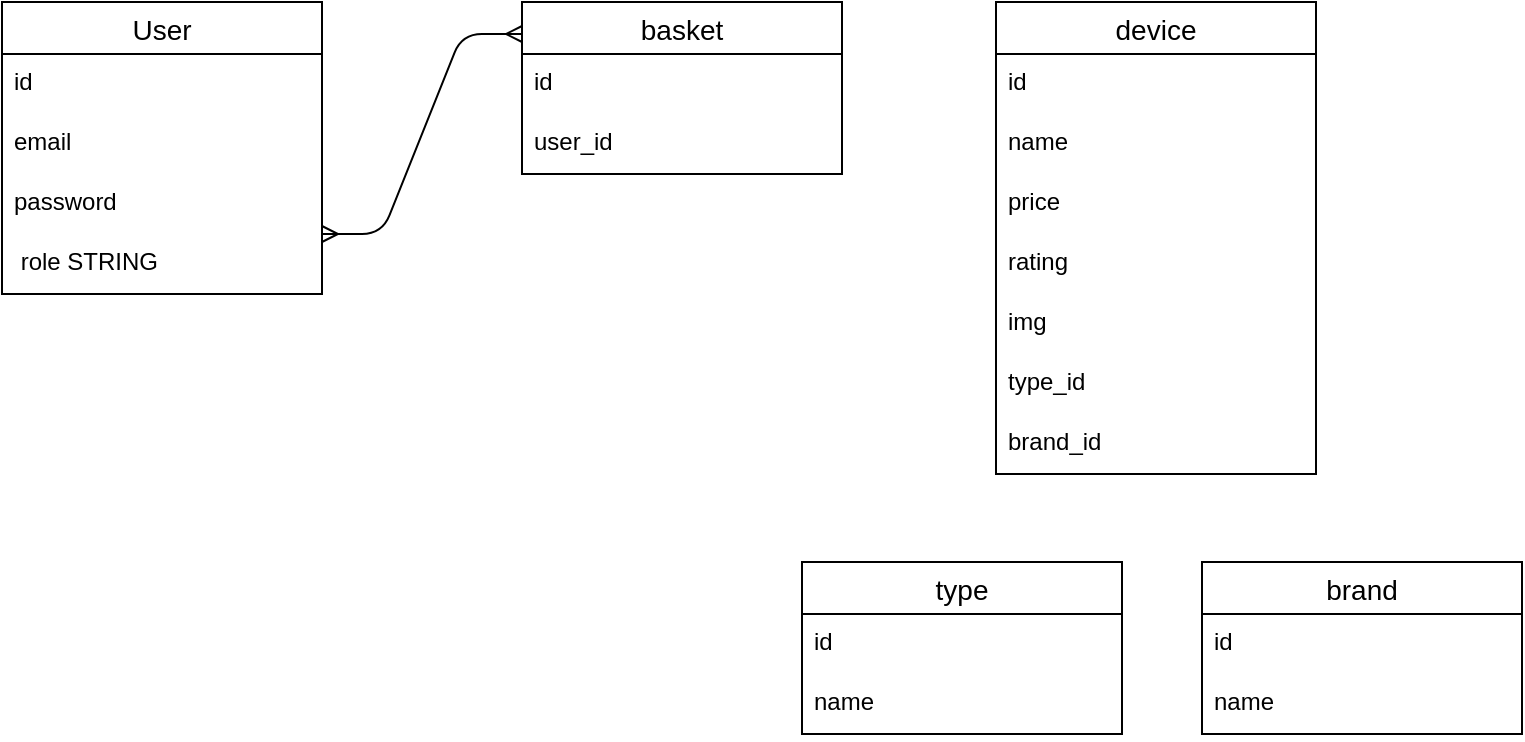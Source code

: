 <mxfile version="14.6.5" type="github">
  <diagram id="LculU56ltgIvM-n4TTYf" name="Page-1">
    <mxGraphModel dx="782" dy="469" grid="1" gridSize="10" guides="1" tooltips="1" connect="1" arrows="1" fold="1" page="1" pageScale="1" pageWidth="827" pageHeight="1169" math="0" shadow="0">
      <root>
        <mxCell id="0" />
        <mxCell id="1" parent="0" />
        <mxCell id="CA8c-741AIBN4sHChrIc-1" value="User" style="swimlane;fontStyle=0;childLayout=stackLayout;horizontal=1;startSize=26;horizontalStack=0;resizeParent=1;resizeParentMax=0;resizeLast=0;collapsible=1;marginBottom=0;align=center;fontSize=14;" vertex="1" parent="1">
          <mxGeometry x="200" y="160" width="160" height="146" as="geometry" />
        </mxCell>
        <mxCell id="CA8c-741AIBN4sHChrIc-2" value="id" style="text;strokeColor=none;fillColor=none;spacingLeft=4;spacingRight=4;overflow=hidden;rotatable=0;points=[[0,0.5],[1,0.5]];portConstraint=eastwest;fontSize=12;" vertex="1" parent="CA8c-741AIBN4sHChrIc-1">
          <mxGeometry y="26" width="160" height="30" as="geometry" />
        </mxCell>
        <mxCell id="CA8c-741AIBN4sHChrIc-3" value="email" style="text;strokeColor=none;fillColor=none;spacingLeft=4;spacingRight=4;overflow=hidden;rotatable=0;points=[[0,0.5],[1,0.5]];portConstraint=eastwest;fontSize=12;" vertex="1" parent="CA8c-741AIBN4sHChrIc-1">
          <mxGeometry y="56" width="160" height="30" as="geometry" />
        </mxCell>
        <mxCell id="CA8c-741AIBN4sHChrIc-4" value="password" style="text;strokeColor=none;fillColor=none;spacingLeft=4;spacingRight=4;overflow=hidden;rotatable=0;points=[[0,0.5],[1,0.5]];portConstraint=eastwest;fontSize=12;" vertex="1" parent="CA8c-741AIBN4sHChrIc-1">
          <mxGeometry y="86" width="160" height="30" as="geometry" />
        </mxCell>
        <mxCell id="CA8c-741AIBN4sHChrIc-5" value=" role STRING" style="text;strokeColor=none;fillColor=none;spacingLeft=4;spacingRight=4;overflow=hidden;rotatable=0;points=[[0,0.5],[1,0.5]];portConstraint=eastwest;fontSize=12;" vertex="1" parent="CA8c-741AIBN4sHChrIc-1">
          <mxGeometry y="116" width="160" height="30" as="geometry" />
        </mxCell>
        <mxCell id="CA8c-741AIBN4sHChrIc-6" value="basket" style="swimlane;fontStyle=0;childLayout=stackLayout;horizontal=1;startSize=26;horizontalStack=0;resizeParent=1;resizeParentMax=0;resizeLast=0;collapsible=1;marginBottom=0;align=center;fontSize=14;" vertex="1" parent="1">
          <mxGeometry x="460" y="160" width="160" height="86" as="geometry" />
        </mxCell>
        <mxCell id="CA8c-741AIBN4sHChrIc-7" value="id" style="text;strokeColor=none;fillColor=none;spacingLeft=4;spacingRight=4;overflow=hidden;rotatable=0;points=[[0,0.5],[1,0.5]];portConstraint=eastwest;fontSize=12;" vertex="1" parent="CA8c-741AIBN4sHChrIc-6">
          <mxGeometry y="26" width="160" height="30" as="geometry" />
        </mxCell>
        <mxCell id="CA8c-741AIBN4sHChrIc-8" value="user_id" style="text;strokeColor=none;fillColor=none;spacingLeft=4;spacingRight=4;overflow=hidden;rotatable=0;points=[[0,0.5],[1,0.5]];portConstraint=eastwest;fontSize=12;" vertex="1" parent="CA8c-741AIBN4sHChrIc-6">
          <mxGeometry y="56" width="160" height="30" as="geometry" />
        </mxCell>
        <mxCell id="CA8c-741AIBN4sHChrIc-11" value="" style="edgeStyle=entityRelationEdgeStyle;fontSize=12;html=1;endArrow=ERmany;startArrow=ERmany;" edge="1" parent="1">
          <mxGeometry width="100" height="100" relative="1" as="geometry">
            <mxPoint x="360" y="276" as="sourcePoint" />
            <mxPoint x="460" y="176" as="targetPoint" />
          </mxGeometry>
        </mxCell>
        <mxCell id="CA8c-741AIBN4sHChrIc-12" value="device" style="swimlane;fontStyle=0;childLayout=stackLayout;horizontal=1;startSize=26;horizontalStack=0;resizeParent=1;resizeParentMax=0;resizeLast=0;collapsible=1;marginBottom=0;align=center;fontSize=14;" vertex="1" parent="1">
          <mxGeometry x="697" y="160" width="160" height="236" as="geometry" />
        </mxCell>
        <mxCell id="CA8c-741AIBN4sHChrIc-13" value="id" style="text;strokeColor=none;fillColor=none;spacingLeft=4;spacingRight=4;overflow=hidden;rotatable=0;points=[[0,0.5],[1,0.5]];portConstraint=eastwest;fontSize=12;" vertex="1" parent="CA8c-741AIBN4sHChrIc-12">
          <mxGeometry y="26" width="160" height="30" as="geometry" />
        </mxCell>
        <mxCell id="CA8c-741AIBN4sHChrIc-14" value="name" style="text;strokeColor=none;fillColor=none;spacingLeft=4;spacingRight=4;overflow=hidden;rotatable=0;points=[[0,0.5],[1,0.5]];portConstraint=eastwest;fontSize=12;" vertex="1" parent="CA8c-741AIBN4sHChrIc-12">
          <mxGeometry y="56" width="160" height="30" as="geometry" />
        </mxCell>
        <mxCell id="CA8c-741AIBN4sHChrIc-15" value="price" style="text;strokeColor=none;fillColor=none;spacingLeft=4;spacingRight=4;overflow=hidden;rotatable=0;points=[[0,0.5],[1,0.5]];portConstraint=eastwest;fontSize=12;" vertex="1" parent="CA8c-741AIBN4sHChrIc-12">
          <mxGeometry y="86" width="160" height="30" as="geometry" />
        </mxCell>
        <mxCell id="CA8c-741AIBN4sHChrIc-16" value="rating" style="text;strokeColor=none;fillColor=none;spacingLeft=4;spacingRight=4;overflow=hidden;rotatable=0;points=[[0,0.5],[1,0.5]];portConstraint=eastwest;fontSize=12;" vertex="1" parent="CA8c-741AIBN4sHChrIc-12">
          <mxGeometry y="116" width="160" height="30" as="geometry" />
        </mxCell>
        <mxCell id="CA8c-741AIBN4sHChrIc-17" value="img" style="text;strokeColor=none;fillColor=none;spacingLeft=4;spacingRight=4;overflow=hidden;rotatable=0;points=[[0,0.5],[1,0.5]];portConstraint=eastwest;fontSize=12;" vertex="1" parent="CA8c-741AIBN4sHChrIc-12">
          <mxGeometry y="146" width="160" height="30" as="geometry" />
        </mxCell>
        <mxCell id="CA8c-741AIBN4sHChrIc-18" value="type_id" style="text;strokeColor=none;fillColor=none;spacingLeft=4;spacingRight=4;overflow=hidden;rotatable=0;points=[[0,0.5],[1,0.5]];portConstraint=eastwest;fontSize=12;" vertex="1" parent="CA8c-741AIBN4sHChrIc-12">
          <mxGeometry y="176" width="160" height="30" as="geometry" />
        </mxCell>
        <mxCell id="CA8c-741AIBN4sHChrIc-19" value="brand_id" style="text;strokeColor=none;fillColor=none;spacingLeft=4;spacingRight=4;overflow=hidden;rotatable=0;points=[[0,0.5],[1,0.5]];portConstraint=eastwest;fontSize=12;" vertex="1" parent="CA8c-741AIBN4sHChrIc-12">
          <mxGeometry y="206" width="160" height="30" as="geometry" />
        </mxCell>
        <mxCell id="CA8c-741AIBN4sHChrIc-20" value="brand" style="swimlane;fontStyle=0;childLayout=stackLayout;horizontal=1;startSize=26;horizontalStack=0;resizeParent=1;resizeParentMax=0;resizeLast=0;collapsible=1;marginBottom=0;align=center;fontSize=14;" vertex="1" parent="1">
          <mxGeometry x="800" y="440" width="160" height="86" as="geometry" />
        </mxCell>
        <mxCell id="CA8c-741AIBN4sHChrIc-21" value="id" style="text;strokeColor=none;fillColor=none;spacingLeft=4;spacingRight=4;overflow=hidden;rotatable=0;points=[[0,0.5],[1,0.5]];portConstraint=eastwest;fontSize=12;" vertex="1" parent="CA8c-741AIBN4sHChrIc-20">
          <mxGeometry y="26" width="160" height="30" as="geometry" />
        </mxCell>
        <mxCell id="CA8c-741AIBN4sHChrIc-22" value="name" style="text;strokeColor=none;fillColor=none;spacingLeft=4;spacingRight=4;overflow=hidden;rotatable=0;points=[[0,0.5],[1,0.5]];portConstraint=eastwest;fontSize=12;" vertex="1" parent="CA8c-741AIBN4sHChrIc-20">
          <mxGeometry y="56" width="160" height="30" as="geometry" />
        </mxCell>
        <mxCell id="CA8c-741AIBN4sHChrIc-24" value="type" style="swimlane;fontStyle=0;childLayout=stackLayout;horizontal=1;startSize=26;horizontalStack=0;resizeParent=1;resizeParentMax=0;resizeLast=0;collapsible=1;marginBottom=0;align=center;fontSize=14;" vertex="1" parent="1">
          <mxGeometry x="600" y="440" width="160" height="86" as="geometry" />
        </mxCell>
        <mxCell id="CA8c-741AIBN4sHChrIc-25" value="id" style="text;strokeColor=none;fillColor=none;spacingLeft=4;spacingRight=4;overflow=hidden;rotatable=0;points=[[0,0.5],[1,0.5]];portConstraint=eastwest;fontSize=12;" vertex="1" parent="CA8c-741AIBN4sHChrIc-24">
          <mxGeometry y="26" width="160" height="30" as="geometry" />
        </mxCell>
        <mxCell id="CA8c-741AIBN4sHChrIc-26" value="name" style="text;strokeColor=none;fillColor=none;spacingLeft=4;spacingRight=4;overflow=hidden;rotatable=0;points=[[0,0.5],[1,0.5]];portConstraint=eastwest;fontSize=12;" vertex="1" parent="CA8c-741AIBN4sHChrIc-24">
          <mxGeometry y="56" width="160" height="30" as="geometry" />
        </mxCell>
      </root>
    </mxGraphModel>
  </diagram>
</mxfile>
